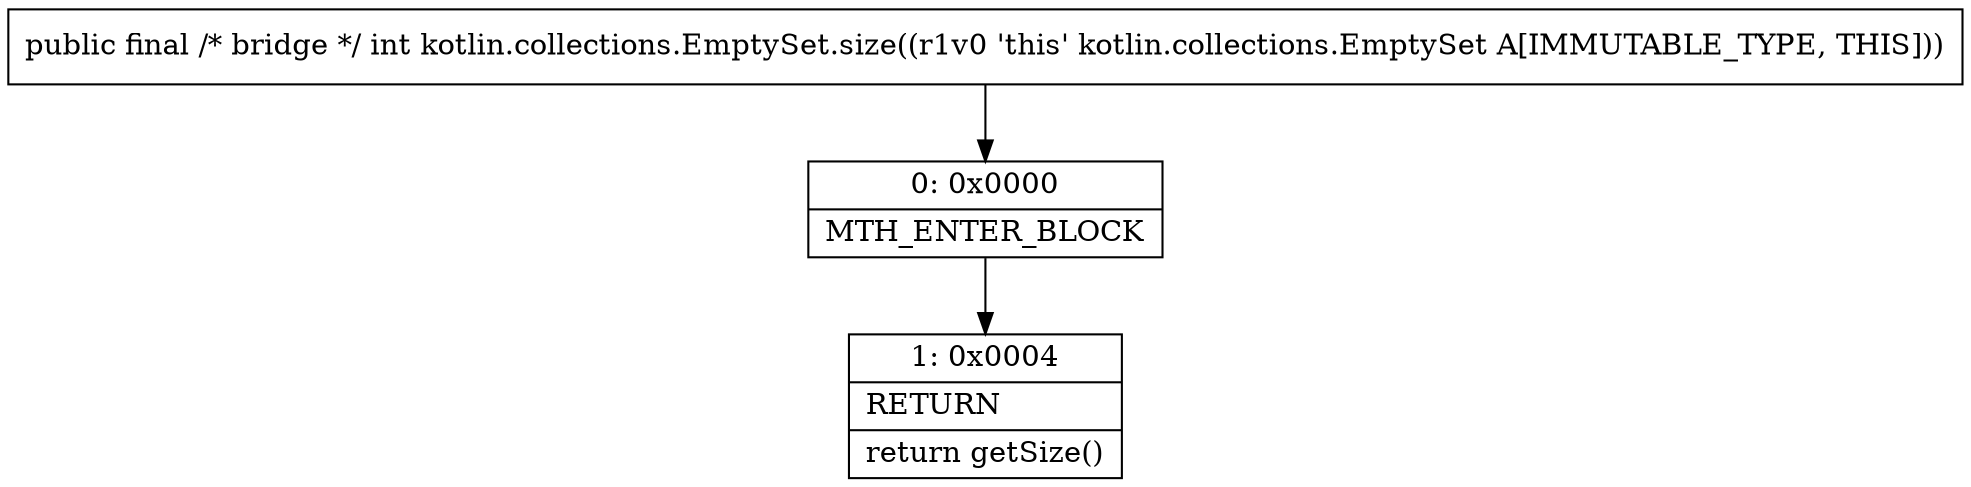 digraph "CFG forkotlin.collections.EmptySet.size()I" {
Node_0 [shape=record,label="{0\:\ 0x0000|MTH_ENTER_BLOCK\l}"];
Node_1 [shape=record,label="{1\:\ 0x0004|RETURN\l|return getSize()\l}"];
MethodNode[shape=record,label="{public final \/* bridge *\/ int kotlin.collections.EmptySet.size((r1v0 'this' kotlin.collections.EmptySet A[IMMUTABLE_TYPE, THIS])) }"];
MethodNode -> Node_0;
Node_0 -> Node_1;
}


